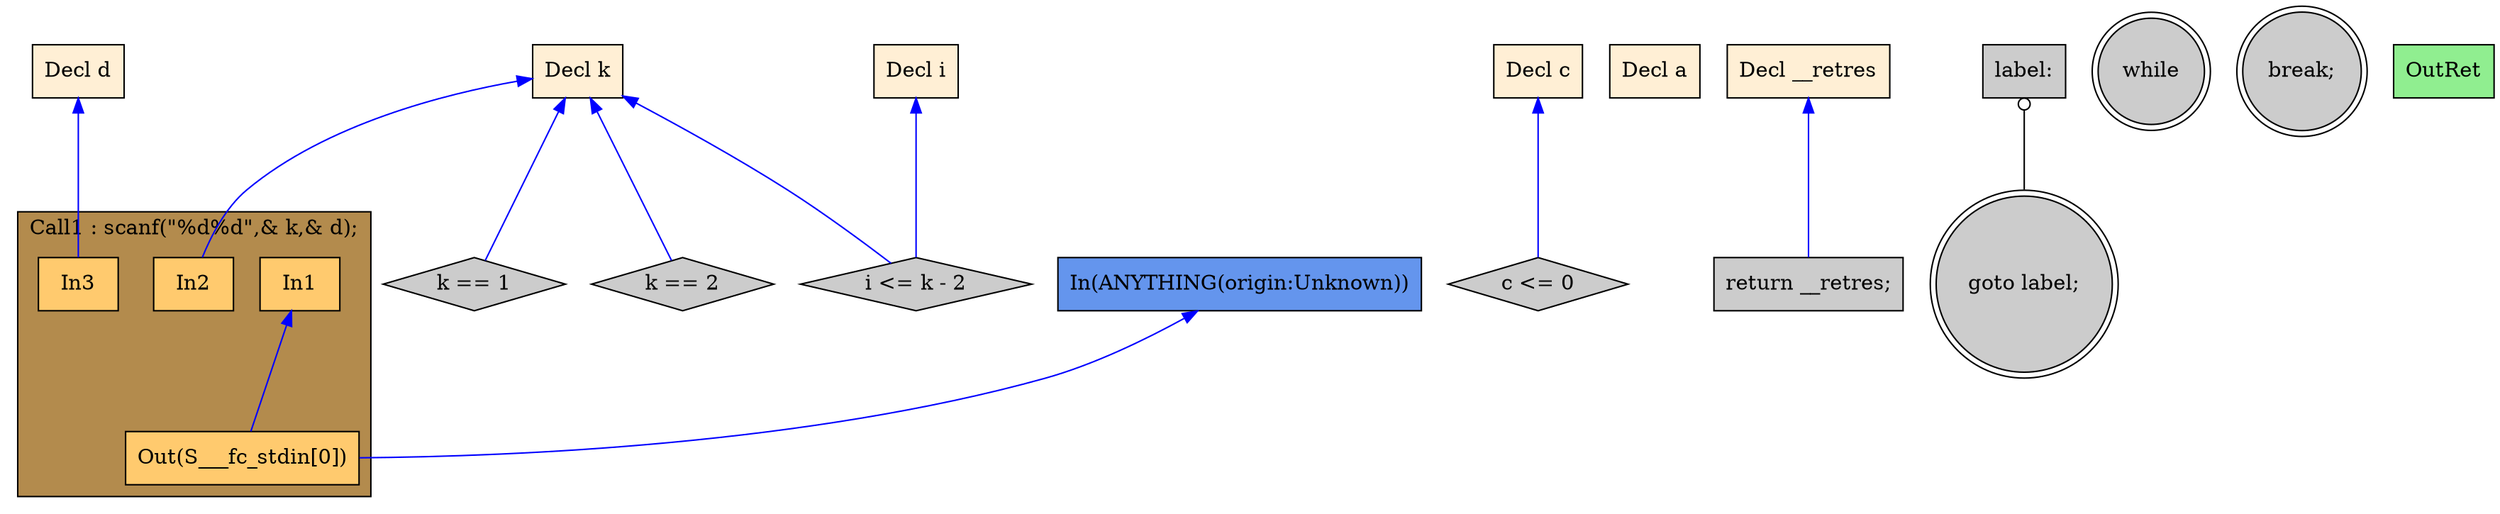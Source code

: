 digraph G {
  rankdir=TB;
  node [style="filled", ];
  2 [label="Decl k", fillcolor="#FFEFD5", shape=box, ];
  3 [label="Decl d", fillcolor="#FFEFD5", shape=box, ];
  4 [label="Decl i", fillcolor="#FFEFD5", shape=box, ];
  5 [label="Decl c", fillcolor="#FFEFD5", shape=box, ];
  6 [label="Decl a", fillcolor="#FFEFD5", shape=box, ];
  7 [label="Decl __retres", fillcolor="#FFEFD5", shape=box, ];
  9 [label="In1", fillcolor="#FFCA6E", shape=box, ];
  10 [label="In2", fillcolor="#FFCA6E", shape=box, ];
  11 [label="In3", fillcolor="#FFCA6E", shape=box, ];
  12 [label="Out(S___fc_stdin[0])", fillcolor="#FFCA6E", shape=box, ];
  13 [label="k == 1", fillcolor="#CCCCCC", shape=diamond, ];
  14 [label="k == 2", fillcolor="#CCCCCC", shape=diamond, ];
  15 [label="c <= 0", fillcolor="#CCCCCC", shape=diamond, ];
  16 [label="goto label;", fillcolor="#CCCCCC", shape=doublecircle, ];
  17 [label="label:", fillcolor="#CCCCCC", shape=box, ];
  18 [label="while", fillcolor="#CCCCCC", shape=doublecircle, ];
  19 [label="i <= k - 2", fillcolor="#CCCCCC", shape=diamond, ];
  20 [label="break;", fillcolor="#CCCCCC", shape=doublecircle, ];
  21 [label="return __retres;", fillcolor="#CCCCCC", shape=box, ];
  22 [label="OutRet", fillcolor="#90EE90", shape=box, ];
  23 [label="In(ANYTHING(origin:Unknown))", fillcolor="#6495ED", shape=box, ];
  
  subgraph cluster_Call1 { label="Call1 : scanf(\"%d%d\",& k,& d);";
                           fillcolor="#B38B4D"; style="filled"; 12;11;10;9;
     };
  
  edge [dir=back, ];
  2 -> 10 [color="#0000FF", ];
  3 -> 11 [color="#0000FF", ];
  9 -> 12 [color="#0000FF", ];
  23 -> 12 [color="#0000FF", ];
  2 -> 13 [color="#0000FF", ];
  2 -> 14 [color="#0000FF", ];
  5 -> 15 [color="#0000FF", ];
  17 -> 16 [color="#000000", arrowtail=odot, ];
  2 -> 19 [color="#0000FF", ];
  4 -> 19 [color="#0000FF", ];
  7 -> 21 [color="#0000FF", ];
  
  }